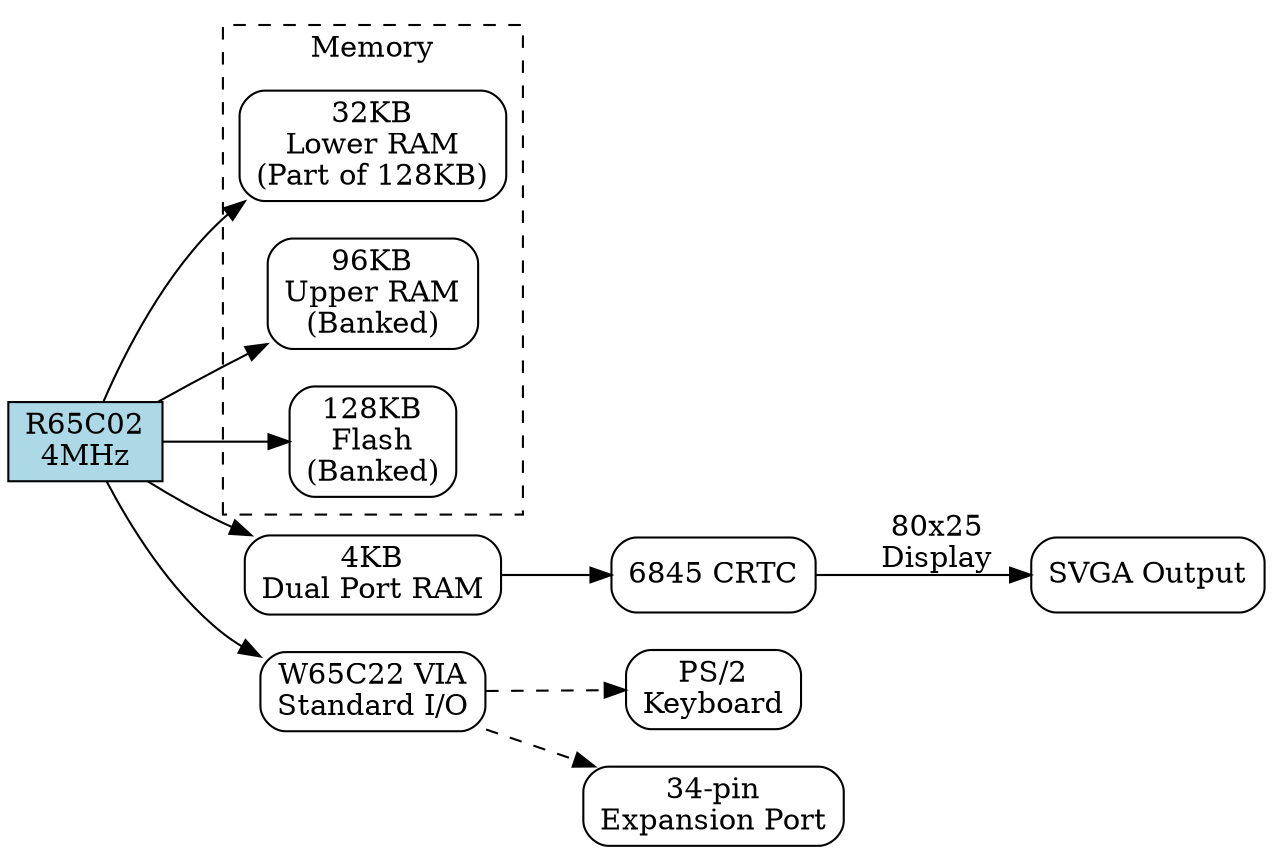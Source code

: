 digraph aves_dunnock {
    rankdir=LR;
    node [shape=box, style=rounded];
    
    cpu [label="R65C02\n4MHz", style=filled, fillcolor=lightblue];
    
    subgraph cluster_memory {
        label="Memory";
        style=dashed;
        ram_lower [label="32KB\nLower RAM\n(Part of 128KB)"];
        ram_upper [label="96KB\nUpper RAM\n(Banked)"];
        rom [label="128KB\nFlash\n(Banked)"];
    }
    
    display_buffer [label="4KB\nDual Port RAM"];
    crtc [label="6845 CRTC"];
    svga [label="SVGA Output"];
    
    io [label="W65C22 VIA\nStandard I/O"];
    
    cpu -> ram_lower;
    cpu -> ram_upper;
    cpu -> rom;
    cpu -> display_buffer;
    cpu -> io;
    
    display_buffer -> crtc;
    crtc -> svga [label="80x25\nDisplay"];
    
    io -> {keyboard, expansion} [style=dashed];
    
    keyboard [label="PS/2\nKeyboard"];
    expansion [label="34-pin\nExpansion Port"];
}
//dot -Tpng -Gdpi=300 -o dunnock.png dunnock.dot
